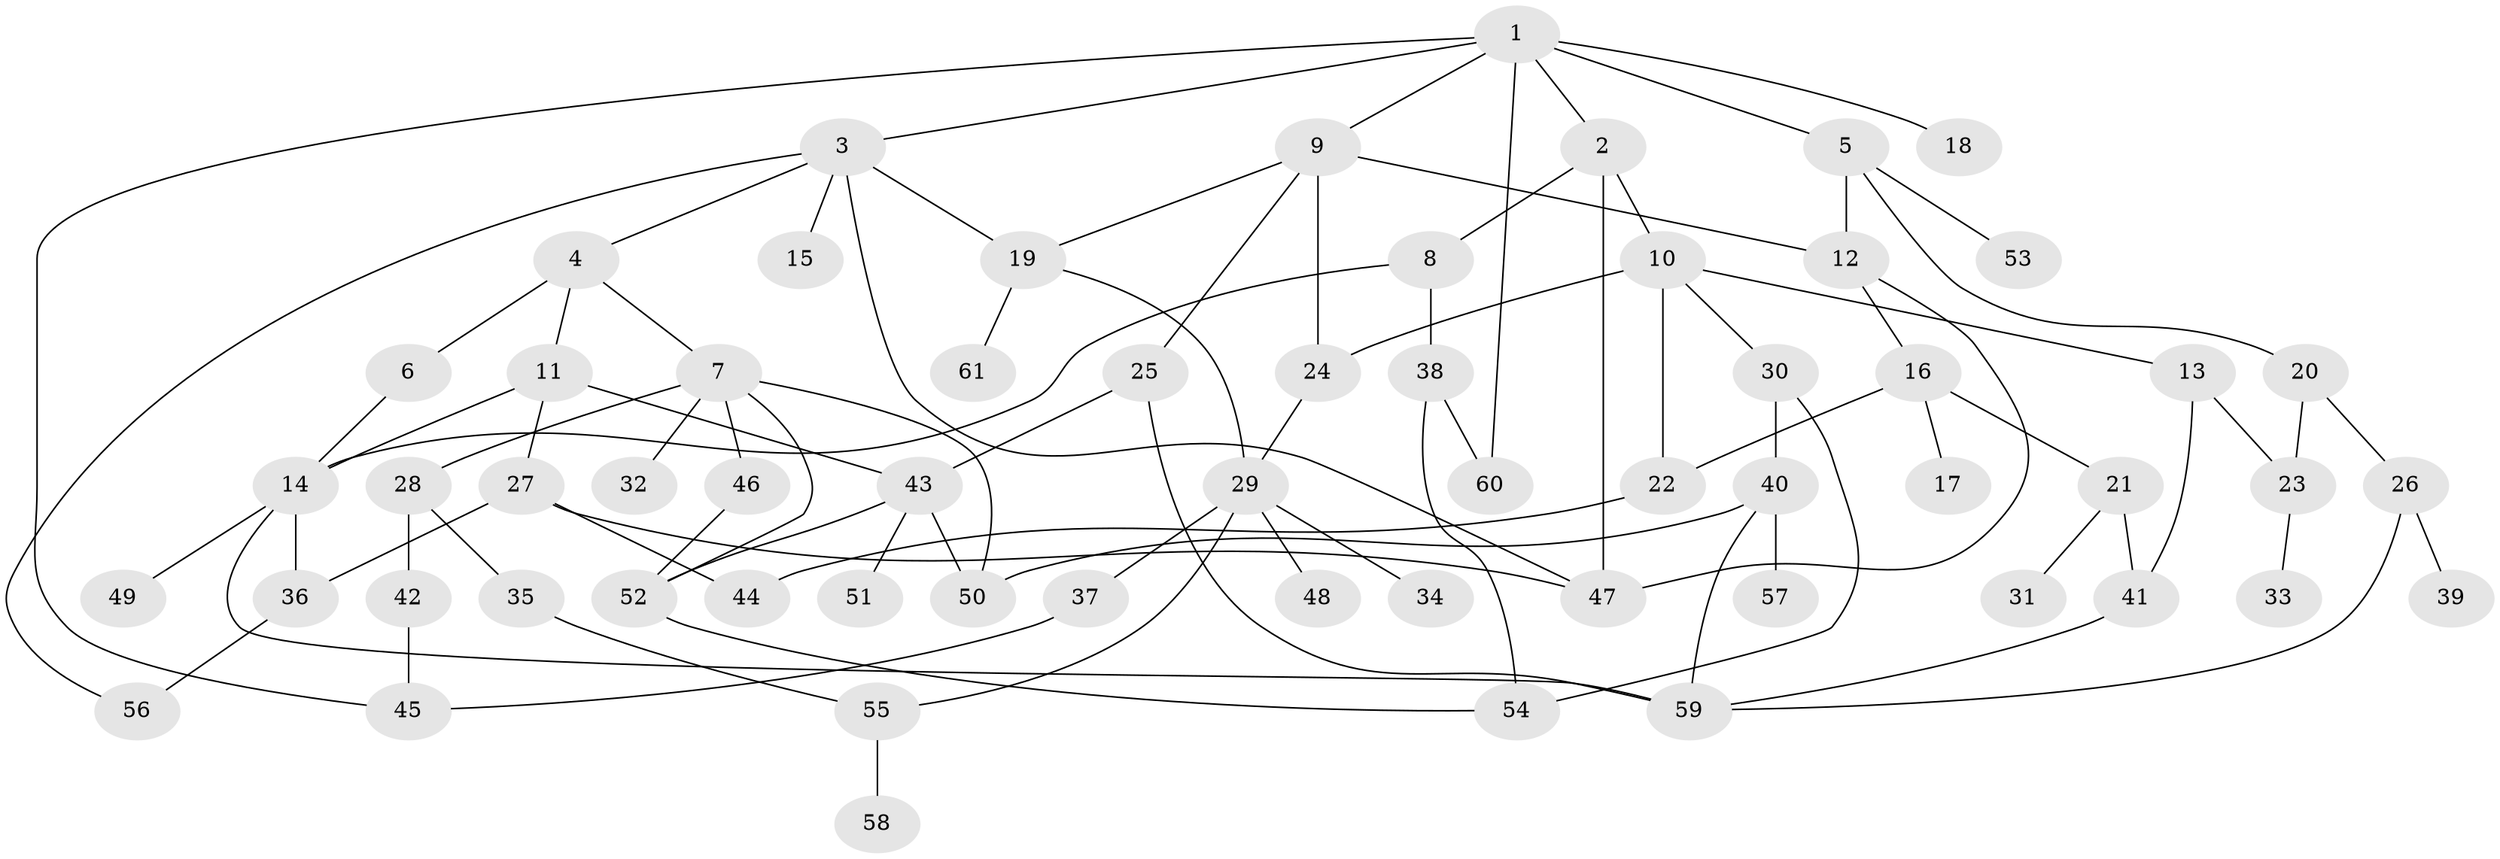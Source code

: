 // Generated by graph-tools (version 1.1) at 2025/10/02/27/25 16:10:53]
// undirected, 61 vertices, 90 edges
graph export_dot {
graph [start="1"]
  node [color=gray90,style=filled];
  1;
  2;
  3;
  4;
  5;
  6;
  7;
  8;
  9;
  10;
  11;
  12;
  13;
  14;
  15;
  16;
  17;
  18;
  19;
  20;
  21;
  22;
  23;
  24;
  25;
  26;
  27;
  28;
  29;
  30;
  31;
  32;
  33;
  34;
  35;
  36;
  37;
  38;
  39;
  40;
  41;
  42;
  43;
  44;
  45;
  46;
  47;
  48;
  49;
  50;
  51;
  52;
  53;
  54;
  55;
  56;
  57;
  58;
  59;
  60;
  61;
  1 -- 2;
  1 -- 3;
  1 -- 5;
  1 -- 9;
  1 -- 18;
  1 -- 45;
  1 -- 60;
  2 -- 8;
  2 -- 10;
  2 -- 47;
  3 -- 4;
  3 -- 15;
  3 -- 56;
  3 -- 47;
  3 -- 19;
  4 -- 6;
  4 -- 7;
  4 -- 11;
  5 -- 12;
  5 -- 20;
  5 -- 53;
  6 -- 14;
  7 -- 28;
  7 -- 32;
  7 -- 46;
  7 -- 50;
  7 -- 52;
  8 -- 38;
  8 -- 14;
  9 -- 19;
  9 -- 24;
  9 -- 25;
  9 -- 12;
  10 -- 13;
  10 -- 22;
  10 -- 30;
  10 -- 24;
  11 -- 14;
  11 -- 27;
  11 -- 43;
  12 -- 16;
  12 -- 47;
  13 -- 23;
  13 -- 41;
  14 -- 36;
  14 -- 49;
  14 -- 59;
  16 -- 17;
  16 -- 21;
  16 -- 22;
  19 -- 29;
  19 -- 61;
  20 -- 23;
  20 -- 26;
  21 -- 31;
  21 -- 41;
  22 -- 44;
  23 -- 33;
  24 -- 29;
  25 -- 43;
  25 -- 59;
  26 -- 39;
  26 -- 59;
  27 -- 44;
  27 -- 36;
  27 -- 47;
  28 -- 35;
  28 -- 42;
  29 -- 34;
  29 -- 37;
  29 -- 48;
  29 -- 55;
  30 -- 40;
  30 -- 54;
  35 -- 55;
  36 -- 56;
  37 -- 45;
  38 -- 60;
  38 -- 54;
  40 -- 57;
  40 -- 50;
  40 -- 59;
  41 -- 59;
  42 -- 45;
  43 -- 51;
  43 -- 50;
  43 -- 52;
  46 -- 52;
  52 -- 54;
  55 -- 58;
}
